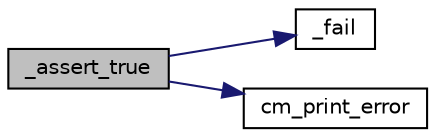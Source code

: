 digraph "_assert_true"
{
 // LATEX_PDF_SIZE
  edge [fontname="Helvetica",fontsize="10",labelfontname="Helvetica",labelfontsize="10"];
  node [fontname="Helvetica",fontsize="10",shape=record];
  rankdir="LR";
  Node1 [label="_assert_true",height=0.2,width=0.4,color="black", fillcolor="grey75", style="filled", fontcolor="black",tooltip=" "];
  Node1 -> Node2 [color="midnightblue",fontsize="10",style="solid",fontname="Helvetica"];
  Node2 [label="_fail",height=0.2,width=0.4,color="black", fillcolor="white", style="filled",URL="$group__cmocka.html#ga200fb175325dc307bc094dcacd6291c1",tooltip=" "];
  Node1 -> Node3 [color="midnightblue",fontsize="10",style="solid",fontname="Helvetica"];
  Node3 [label="cm_print_error",height=0.2,width=0.4,color="black", fillcolor="white", style="filled",URL="$cmocka_8c.html#a727e8be5044e27f2af48c4efd094e2eb",tooltip=" "];
}
